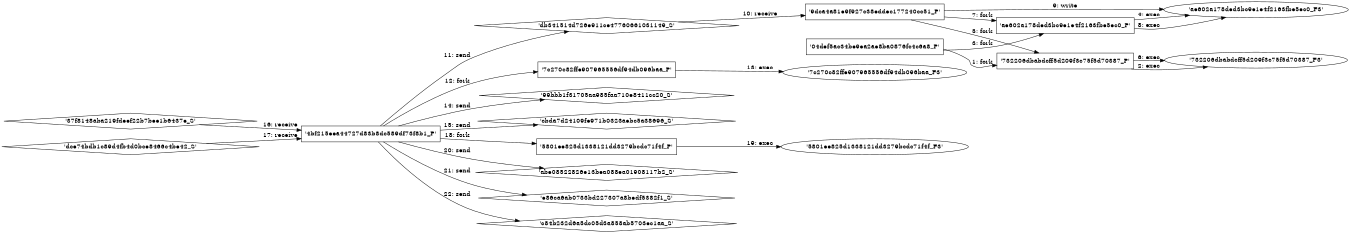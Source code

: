 digraph "D:\Learning\Paper\apt\基于CTI的攻击预警\Dataset\攻击图\ASGfromALLCTI\Domain Shadowing Goes Nuclear A Story in Failed Sophistication.dot" {
rankdir="LR"
size="9"
fixedsize="false"
splines="true"
nodesep=0.3
ranksep=0
fontsize=10
overlap="scalexy"
engine= "neato"
	"'04def5ac34be9ea2ae8ba0876fc4c6a8_P'" [node_type=Process shape=box]
	"'732206dbabdcff5d209f3c75f5d70387_P'" [node_type=Process shape=box]
	"'04def5ac34be9ea2ae8ba0876fc4c6a8_P'" -> "'732206dbabdcff5d209f3c75f5d70387_P'" [label="1: fork"]
	"'732206dbabdcff5d209f3c75f5d70387_P'" [node_type=Process shape=box]
	"'732206dbabdcff5d209f3c75f5d70387_F3'" [node_type=File shape=ellipse]
	"'732206dbabdcff5d209f3c75f5d70387_P'" -> "'732206dbabdcff5d209f3c75f5d70387_F3'" [label="2: exec"]
	"'04def5ac34be9ea2ae8ba0876fc4c6a8_P'" [node_type=Process shape=box]
	"'ae602a178ded3bc9e1e4f2163fbe5ec0_P'" [node_type=Process shape=box]
	"'04def5ac34be9ea2ae8ba0876fc4c6a8_P'" -> "'ae602a178ded3bc9e1e4f2163fbe5ec0_P'" [label="3: fork"]
	"'ae602a178ded3bc9e1e4f2163fbe5ec0_P'" [node_type=Process shape=box]
	"'ae602a178ded3bc9e1e4f2163fbe5ec0_F3'" [node_type=File shape=ellipse]
	"'ae602a178ded3bc9e1e4f2163fbe5ec0_P'" -> "'ae602a178ded3bc9e1e4f2163fbe5ec0_F3'" [label="4: exec"]
	"'9dca4a81e9f927c38eddec177240cc51_P'" [node_type=Process shape=box]
	"'732206dbabdcff5d209f3c75f5d70387_P'" [node_type=Process shape=box]
	"'9dca4a81e9f927c38eddec177240cc51_P'" -> "'732206dbabdcff5d209f3c75f5d70387_P'" [label="5: fork"]
	"'732206dbabdcff5d209f3c75f5d70387_P'" [node_type=Process shape=box]
	"'732206dbabdcff5d209f3c75f5d70387_F3'" [node_type=File shape=ellipse]
	"'732206dbabdcff5d209f3c75f5d70387_P'" -> "'732206dbabdcff5d209f3c75f5d70387_F3'" [label="6: exec"]
	"'9dca4a81e9f927c38eddec177240cc51_P'" [node_type=Process shape=box]
	"'ae602a178ded3bc9e1e4f2163fbe5ec0_P'" [node_type=Process shape=box]
	"'9dca4a81e9f927c38eddec177240cc51_P'" -> "'ae602a178ded3bc9e1e4f2163fbe5ec0_P'" [label="7: fork"]
	"'ae602a178ded3bc9e1e4f2163fbe5ec0_P'" [node_type=Process shape=box]
	"'ae602a178ded3bc9e1e4f2163fbe5ec0_F3'" [node_type=File shape=ellipse]
	"'ae602a178ded3bc9e1e4f2163fbe5ec0_P'" -> "'ae602a178ded3bc9e1e4f2163fbe5ec0_F3'" [label="8: exec"]
	"'ae602a178ded3bc9e1e4f2163fbe5ec0_F3'" [node_type=file shape=ellipse]
	"'9dca4a81e9f927c38eddec177240cc51_P'" [node_type=Process shape=box]
	"'9dca4a81e9f927c38eddec177240cc51_P'" -> "'ae602a178ded3bc9e1e4f2163fbe5ec0_F3'" [label="9: write"]
	"'9dca4a81e9f927c38eddec177240cc51_P'" [node_type=Process shape=box]
	"'db341514d726e911ce47760661031149_S'" [node_type=Socket shape=diamond]
	"'db341514d726e911ce47760661031149_S'" -> "'9dca4a81e9f927c38eddec177240cc51_P'" [label="10: receive"]
	"'db341514d726e911ce47760661031149_S'" [node_type=Socket shape=diamond]
	"'4bf215eea44727d83b8dc589df73f8b1_P'" [node_type=Process shape=box]
	"'4bf215eea44727d83b8dc589df73f8b1_P'" -> "'db341514d726e911ce47760661031149_S'" [label="11: send"]
	"'4bf215eea44727d83b8dc589df73f8b1_P'" [node_type=Process shape=box]
	"'7c270c82ffe907965556df94db096baa_P'" [node_type=Process shape=box]
	"'4bf215eea44727d83b8dc589df73f8b1_P'" -> "'7c270c82ffe907965556df94db096baa_P'" [label="12: fork"]
	"'7c270c82ffe907965556df94db096baa_P'" [node_type=Process shape=box]
	"'7c270c82ffe907965556df94db096baa_F3'" [node_type=File shape=ellipse]
	"'7c270c82ffe907965556df94db096baa_P'" -> "'7c270c82ffe907965556df94db096baa_F3'" [label="13: exec"]
	"'99bbb1f31705aa985faa710e8411cc20_S'" [node_type=Socket shape=diamond]
	"'4bf215eea44727d83b8dc589df73f8b1_P'" [node_type=Process shape=box]
	"'4bf215eea44727d83b8dc589df73f8b1_P'" -> "'99bbb1f31705aa985faa710e8411cc20_S'" [label="14: send"]
	"'cbda7d24109fe971b0323aebc5a38696_S'" [node_type=Socket shape=diamond]
	"'4bf215eea44727d83b8dc589df73f8b1_P'" [node_type=Process shape=box]
	"'4bf215eea44727d83b8dc589df73f8b1_P'" -> "'cbda7d24109fe971b0323aebc5a38696_S'" [label="15: send"]
	"'4bf215eea44727d83b8dc589df73f8b1_P'" [node_type=Process shape=box]
	"'37f8148aba219fdeef22b7bee1b6437e_S'" [node_type=Socket shape=diamond]
	"'37f8148aba219fdeef22b7bee1b6437e_S'" -> "'4bf215eea44727d83b8dc589df73f8b1_P'" [label="16: receive"]
	"'4bf215eea44727d83b8dc589df73f8b1_P'" [node_type=Process shape=box]
	"'dce74bdb1c89d4fb4d0bce8466c4be42_S'" [node_type=Socket shape=diamond]
	"'dce74bdb1c89d4fb4d0bce8466c4be42_S'" -> "'4bf215eea44727d83b8dc589df73f8b1_P'" [label="17: receive"]
	"'4bf215eea44727d83b8dc589df73f8b1_P'" [node_type=Process shape=box]
	"'5801ee825d1338121dd3279bcdc71f4f_P'" [node_type=Process shape=box]
	"'4bf215eea44727d83b8dc589df73f8b1_P'" -> "'5801ee825d1338121dd3279bcdc71f4f_P'" [label="18: fork"]
	"'5801ee825d1338121dd3279bcdc71f4f_P'" [node_type=Process shape=box]
	"'5801ee825d1338121dd3279bcdc71f4f_F3'" [node_type=File shape=ellipse]
	"'5801ee825d1338121dd3279bcdc71f4f_P'" -> "'5801ee825d1338121dd3279bcdc71f4f_F3'" [label="19: exec"]
	"'abe08522826e13bea088ea01908117b2_S'" [node_type=Socket shape=diamond]
	"'4bf215eea44727d83b8dc589df73f8b1_P'" [node_type=Process shape=box]
	"'4bf215eea44727d83b8dc589df73f8b1_P'" -> "'abe08522826e13bea088ea01908117b2_S'" [label="20: send"]
	"'e86ca6ab0733bd227307a8bedf5382f1_S'" [node_type=Socket shape=diamond]
	"'4bf215eea44727d83b8dc589df73f8b1_P'" [node_type=Process shape=box]
	"'4bf215eea44727d83b8dc589df73f8b1_P'" -> "'e86ca6ab0733bd227307a8bedf5382f1_S'" [label="21: send"]
	"'c84b232d6a5dc05d3a858ab5703ec1aa_S'" [node_type=Socket shape=diamond]
	"'4bf215eea44727d83b8dc589df73f8b1_P'" [node_type=Process shape=box]
	"'4bf215eea44727d83b8dc589df73f8b1_P'" -> "'c84b232d6a5dc05d3a858ab5703ec1aa_S'" [label="22: send"]
}
